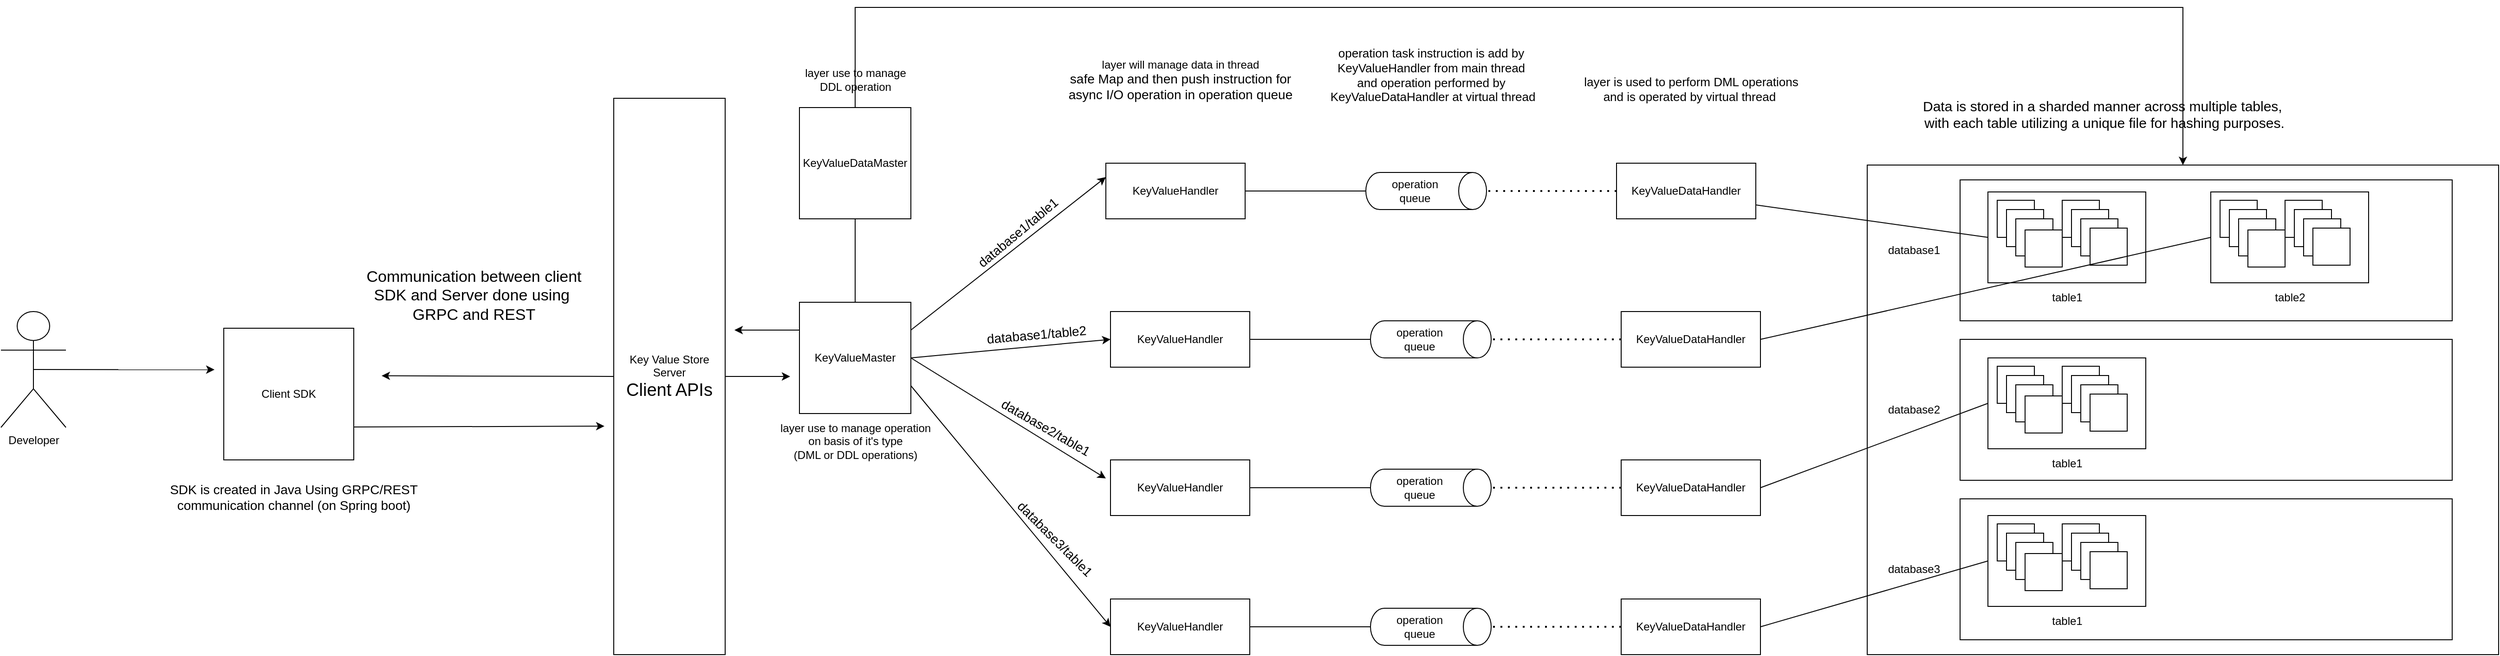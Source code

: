 <mxfile version="24.0.7" type="github">
  <diagram name="Page-1" id="otC6UkrBuinHcEKVRlpe">
    <mxGraphModel dx="2726" dy="1417" grid="1" gridSize="10" guides="1" tooltips="1" connect="1" arrows="0" fold="1" page="1" pageScale="1" pageWidth="1100" pageHeight="850" math="0" shadow="0">
      <root>
        <mxCell id="0" />
        <mxCell id="1" parent="0" />
        <mxCell id="kfZi4z5E8rtIzfBgZ30n-23" style="edgeStyle=none;rounded=0;orthogonalLoop=1;jettySize=auto;html=1;exitX=0.5;exitY=0;exitDx=0;exitDy=0;" parent="1" source="kfZi4z5E8rtIzfBgZ30n-21" edge="1">
          <mxGeometry relative="1" as="geometry">
            <mxPoint x="890" y="458" as="targetPoint" />
          </mxGeometry>
        </mxCell>
        <mxCell id="I3hXLlyxJEl5_7HpE7tm-29" style="edgeStyle=none;rounded=0;orthogonalLoop=1;jettySize=auto;html=1;exitX=0.5;exitY=1;exitDx=0;exitDy=0;" edge="1" parent="1" source="kfZi4z5E8rtIzfBgZ30n-21">
          <mxGeometry relative="1" as="geometry">
            <mxPoint x="450" y="457.286" as="targetPoint" />
          </mxGeometry>
        </mxCell>
        <mxCell id="kfZi4z5E8rtIzfBgZ30n-21" value="Key Value Store Server&lt;div style=&quot;font-size: 19px;&quot;&gt;Client APIs&lt;/div&gt;" style="rounded=0;whiteSpace=wrap;html=1;direction=south;" parent="1" vertex="1">
          <mxGeometry x="700" y="158" width="120" height="600" as="geometry" />
        </mxCell>
        <mxCell id="kfZi4z5E8rtIzfBgZ30n-24" style="edgeStyle=none;rounded=0;orthogonalLoop=1;jettySize=auto;html=1;exitX=0;exitY=0.25;exitDx=0;exitDy=0;" parent="1" source="kfZi4z5E8rtIzfBgZ30n-22" edge="1">
          <mxGeometry relative="1" as="geometry">
            <mxPoint x="830" y="408" as="targetPoint" />
          </mxGeometry>
        </mxCell>
        <mxCell id="I3hXLlyxJEl5_7HpE7tm-16" style="edgeStyle=none;rounded=0;orthogonalLoop=1;jettySize=auto;html=1;exitX=1;exitY=0.25;exitDx=0;exitDy=0;entryX=0;entryY=0.25;entryDx=0;entryDy=0;" edge="1" parent="1" source="kfZi4z5E8rtIzfBgZ30n-22" target="kfZi4z5E8rtIzfBgZ30n-33">
          <mxGeometry relative="1" as="geometry">
            <mxPoint x="1230" y="258" as="targetPoint" />
          </mxGeometry>
        </mxCell>
        <mxCell id="I3hXLlyxJEl5_7HpE7tm-17" style="edgeStyle=none;rounded=0;orthogonalLoop=1;jettySize=auto;html=1;exitX=1;exitY=0.5;exitDx=0;exitDy=0;entryX=0;entryY=0.5;entryDx=0;entryDy=0;" edge="1" parent="1" source="kfZi4z5E8rtIzfBgZ30n-22" target="I3hXLlyxJEl5_7HpE7tm-11">
          <mxGeometry relative="1" as="geometry" />
        </mxCell>
        <mxCell id="I3hXLlyxJEl5_7HpE7tm-19" style="edgeStyle=none;rounded=0;orthogonalLoop=1;jettySize=auto;html=1;exitX=1;exitY=0.75;exitDx=0;exitDy=0;entryX=0;entryY=0.5;entryDx=0;entryDy=0;" edge="1" parent="1" source="kfZi4z5E8rtIzfBgZ30n-22" target="I3hXLlyxJEl5_7HpE7tm-1">
          <mxGeometry relative="1" as="geometry" />
        </mxCell>
        <mxCell id="kfZi4z5E8rtIzfBgZ30n-22" value="KeyValueMaster" style="whiteSpace=wrap;html=1;aspect=fixed;" parent="1" vertex="1">
          <mxGeometry x="900" y="378" width="120" height="120" as="geometry" />
        </mxCell>
        <mxCell id="kfZi4z5E8rtIzfBgZ30n-25" value="layer use to manage operation&lt;div&gt;on basis of it&#39;s type&lt;/div&gt;&lt;div&gt;(DML or DDL operations)&lt;/div&gt;" style="text;html=1;align=center;verticalAlign=middle;resizable=0;points=[];autosize=1;strokeColor=none;fillColor=none;" parent="1" vertex="1">
          <mxGeometry x="865" y="498" width="190" height="60" as="geometry" />
        </mxCell>
        <mxCell id="I3hXLlyxJEl5_7HpE7tm-107" style="edgeStyle=orthogonalEdgeStyle;rounded=0;orthogonalLoop=1;jettySize=auto;html=1;exitX=0.5;exitY=0;exitDx=0;exitDy=0;entryX=0.5;entryY=0;entryDx=0;entryDy=0;elbow=vertical;" edge="1" parent="1" source="kfZi4z5E8rtIzfBgZ30n-26" target="I3hXLlyxJEl5_7HpE7tm-39">
          <mxGeometry relative="1" as="geometry">
            <Array as="points">
              <mxPoint x="960" y="60" />
              <mxPoint x="2390" y="60" />
            </Array>
          </mxGeometry>
        </mxCell>
        <mxCell id="kfZi4z5E8rtIzfBgZ30n-26" value="KeyValueDataMaster" style="whiteSpace=wrap;html=1;aspect=fixed;" parent="1" vertex="1">
          <mxGeometry x="900" y="168" width="120" height="120" as="geometry" />
        </mxCell>
        <mxCell id="kfZi4z5E8rtIzfBgZ30n-31" value="" style="endArrow=none;html=1;rounded=0;exitX=0.5;exitY=0;exitDx=0;exitDy=0;entryX=0.5;entryY=1;entryDx=0;entryDy=0;" parent="1" source="kfZi4z5E8rtIzfBgZ30n-22" target="kfZi4z5E8rtIzfBgZ30n-26" edge="1">
          <mxGeometry width="50" height="50" relative="1" as="geometry">
            <mxPoint x="1020" y="438" as="sourcePoint" />
            <mxPoint x="1070" y="388" as="targetPoint" />
          </mxGeometry>
        </mxCell>
        <mxCell id="kfZi4z5E8rtIzfBgZ30n-32" value="layer use to manage&lt;div&gt;DDL operation&lt;/div&gt;" style="text;html=1;align=center;verticalAlign=middle;resizable=0;points=[];autosize=1;strokeColor=none;fillColor=none;" parent="1" vertex="1">
          <mxGeometry x="895" y="118" width="130" height="40" as="geometry" />
        </mxCell>
        <mxCell id="kfZi4z5E8rtIzfBgZ30n-33" value="KeyValueHandler" style="rounded=0;whiteSpace=wrap;html=1;" parent="1" vertex="1">
          <mxGeometry x="1230" y="228" width="150" height="60" as="geometry" />
        </mxCell>
        <mxCell id="kfZi4z5E8rtIzfBgZ30n-34" value="KeyValueDataHandler" style="rounded=0;whiteSpace=wrap;html=1;" parent="1" vertex="1">
          <mxGeometry x="1780" y="228" width="150" height="60" as="geometry" />
        </mxCell>
        <mxCell id="kfZi4z5E8rtIzfBgZ30n-36" value="operation&lt;div&gt;queue&lt;/div&gt;" style="shape=cylinder3;whiteSpace=wrap;html=1;boundedLbl=1;backgroundOutline=1;size=15;direction=south;" parent="1" vertex="1">
          <mxGeometry x="1510" y="238" width="130" height="40" as="geometry" />
        </mxCell>
        <mxCell id="kfZi4z5E8rtIzfBgZ30n-39" value="" style="endArrow=none;dashed=1;html=1;dashPattern=1 3;strokeWidth=2;rounded=0;entryX=0.5;entryY=0;entryDx=0;entryDy=0;entryPerimeter=0;exitX=0;exitY=0.5;exitDx=0;exitDy=0;" parent="1" source="kfZi4z5E8rtIzfBgZ30n-34" target="kfZi4z5E8rtIzfBgZ30n-36" edge="1">
          <mxGeometry width="50" height="50" relative="1" as="geometry">
            <mxPoint x="1290" y="488" as="sourcePoint" />
            <mxPoint x="1340" y="438" as="targetPoint" />
          </mxGeometry>
        </mxCell>
        <mxCell id="kfZi4z5E8rtIzfBgZ30n-40" value="layer will manage data in thread&lt;div style=&quot;font-size: 14px;&quot;&gt;&lt;font style=&quot;font-size: 14px;&quot;&gt;safe Map and then push instruction for&lt;/font&gt;&lt;/div&gt;&lt;div style=&quot;font-size: 14px;&quot;&gt;async I/O operation in operation queue&lt;/div&gt;" style="text;html=1;align=center;verticalAlign=middle;resizable=0;points=[];autosize=1;strokeColor=none;fillColor=none;" parent="1" vertex="1">
          <mxGeometry x="1180" y="108" width="260" height="60" as="geometry" />
        </mxCell>
        <mxCell id="kfZi4z5E8rtIzfBgZ30n-41" value="&lt;font style=&quot;font-size: 13px;&quot;&gt;operation task instruction is add by&lt;/font&gt;&lt;div style=&quot;font-size: 13px;&quot;&gt;&lt;font style=&quot;font-size: 13px;&quot;&gt;KeyValueHandler from main thread&lt;/font&gt;&lt;/div&gt;&lt;div style=&quot;font-size: 13px;&quot;&gt;&lt;font style=&quot;font-size: 13px;&quot;&gt;and operation performed by&lt;/font&gt;&lt;/div&gt;&lt;div style=&quot;font-size: 13px;&quot;&gt;&lt;font style=&quot;font-size: 13px;&quot;&gt;&amp;nbsp;KeyValueDataHandler at virtual thread&lt;/font&gt;&lt;/div&gt;" style="text;html=1;align=center;verticalAlign=middle;resizable=0;points=[];autosize=1;strokeColor=none;fillColor=none;" parent="1" vertex="1">
          <mxGeometry x="1455" y="93" width="250" height="80" as="geometry" />
        </mxCell>
        <mxCell id="I3hXLlyxJEl5_7HpE7tm-1" value="KeyValueHandler" style="rounded=0;whiteSpace=wrap;html=1;" vertex="1" parent="1">
          <mxGeometry x="1235" y="698" width="150" height="60" as="geometry" />
        </mxCell>
        <mxCell id="I3hXLlyxJEl5_7HpE7tm-2" value="KeyValueDataHandler" style="rounded=0;whiteSpace=wrap;html=1;" vertex="1" parent="1">
          <mxGeometry x="1785" y="698" width="150" height="60" as="geometry" />
        </mxCell>
        <mxCell id="I3hXLlyxJEl5_7HpE7tm-3" value="operation&lt;div&gt;queue&lt;/div&gt;" style="shape=cylinder3;whiteSpace=wrap;html=1;boundedLbl=1;backgroundOutline=1;size=15;direction=south;" vertex="1" parent="1">
          <mxGeometry x="1515" y="708" width="130" height="40" as="geometry" />
        </mxCell>
        <mxCell id="I3hXLlyxJEl5_7HpE7tm-5" value="" style="endArrow=none;dashed=1;html=1;dashPattern=1 3;strokeWidth=2;rounded=0;entryX=0.5;entryY=0;entryDx=0;entryDy=0;entryPerimeter=0;exitX=0;exitY=0.5;exitDx=0;exitDy=0;" edge="1" parent="1" source="I3hXLlyxJEl5_7HpE7tm-2" target="I3hXLlyxJEl5_7HpE7tm-3">
          <mxGeometry width="50" height="50" relative="1" as="geometry">
            <mxPoint x="1295" y="958" as="sourcePoint" />
            <mxPoint x="1345" y="908" as="targetPoint" />
          </mxGeometry>
        </mxCell>
        <mxCell id="I3hXLlyxJEl5_7HpE7tm-6" value="KeyValueHandler" style="rounded=0;whiteSpace=wrap;html=1;" vertex="1" parent="1">
          <mxGeometry x="1235" y="548" width="150" height="60" as="geometry" />
        </mxCell>
        <mxCell id="I3hXLlyxJEl5_7HpE7tm-7" value="KeyValueDataHandler" style="rounded=0;whiteSpace=wrap;html=1;" vertex="1" parent="1">
          <mxGeometry x="1785" y="548" width="150" height="60" as="geometry" />
        </mxCell>
        <mxCell id="I3hXLlyxJEl5_7HpE7tm-8" value="operation&lt;div&gt;queue&lt;/div&gt;" style="shape=cylinder3;whiteSpace=wrap;html=1;boundedLbl=1;backgroundOutline=1;size=15;direction=south;" vertex="1" parent="1">
          <mxGeometry x="1515" y="558" width="130" height="40" as="geometry" />
        </mxCell>
        <mxCell id="I3hXLlyxJEl5_7HpE7tm-10" value="" style="endArrow=none;dashed=1;html=1;dashPattern=1 3;strokeWidth=2;rounded=0;entryX=0.5;entryY=0;entryDx=0;entryDy=0;entryPerimeter=0;exitX=0;exitY=0.5;exitDx=0;exitDy=0;" edge="1" parent="1" source="I3hXLlyxJEl5_7HpE7tm-7" target="I3hXLlyxJEl5_7HpE7tm-8">
          <mxGeometry width="50" height="50" relative="1" as="geometry">
            <mxPoint x="1295" y="808" as="sourcePoint" />
            <mxPoint x="1345" y="758" as="targetPoint" />
          </mxGeometry>
        </mxCell>
        <mxCell id="I3hXLlyxJEl5_7HpE7tm-11" value="KeyValueHandler" style="rounded=0;whiteSpace=wrap;html=1;" vertex="1" parent="1">
          <mxGeometry x="1235" y="388" width="150" height="60" as="geometry" />
        </mxCell>
        <mxCell id="I3hXLlyxJEl5_7HpE7tm-12" value="KeyValueDataHandler" style="rounded=0;whiteSpace=wrap;html=1;" vertex="1" parent="1">
          <mxGeometry x="1785" y="388" width="150" height="60" as="geometry" />
        </mxCell>
        <mxCell id="I3hXLlyxJEl5_7HpE7tm-13" value="operation&lt;div&gt;queue&lt;/div&gt;" style="shape=cylinder3;whiteSpace=wrap;html=1;boundedLbl=1;backgroundOutline=1;size=15;direction=south;" vertex="1" parent="1">
          <mxGeometry x="1515" y="398" width="130" height="40" as="geometry" />
        </mxCell>
        <mxCell id="I3hXLlyxJEl5_7HpE7tm-15" value="" style="endArrow=none;dashed=1;html=1;dashPattern=1 3;strokeWidth=2;rounded=0;entryX=0.5;entryY=0;entryDx=0;entryDy=0;entryPerimeter=0;exitX=0;exitY=0.5;exitDx=0;exitDy=0;" edge="1" parent="1" source="I3hXLlyxJEl5_7HpE7tm-12" target="I3hXLlyxJEl5_7HpE7tm-13">
          <mxGeometry width="50" height="50" relative="1" as="geometry">
            <mxPoint x="1295" y="648" as="sourcePoint" />
            <mxPoint x="1345" y="598" as="targetPoint" />
          </mxGeometry>
        </mxCell>
        <mxCell id="I3hXLlyxJEl5_7HpE7tm-20" value="database1/table1" style="text;html=1;align=center;verticalAlign=middle;resizable=0;points=[];autosize=1;strokeColor=none;fillColor=none;spacing=3;fontSize=14;rotation=-40;" vertex="1" parent="1">
          <mxGeometry x="1070" y="288" width="130" height="30" as="geometry" />
        </mxCell>
        <mxCell id="I3hXLlyxJEl5_7HpE7tm-21" value="&lt;font style=&quot;font-size: 14px;&quot;&gt;database1/table2&lt;/font&gt;" style="text;html=1;align=center;verticalAlign=middle;resizable=0;points=[];autosize=1;strokeColor=none;fillColor=none;rotation=-5;" vertex="1" parent="1">
          <mxGeometry x="1090" y="398" width="130" height="30" as="geometry" />
        </mxCell>
        <mxCell id="I3hXLlyxJEl5_7HpE7tm-23" value="" style="edgeStyle=none;rounded=0;orthogonalLoop=1;jettySize=auto;html=1;exitX=1;exitY=0.5;exitDx=0;exitDy=0;" edge="1" parent="1" source="kfZi4z5E8rtIzfBgZ30n-22">
          <mxGeometry relative="1" as="geometry">
            <mxPoint x="1020" y="438" as="sourcePoint" />
            <mxPoint x="1230" y="568" as="targetPoint" />
          </mxGeometry>
        </mxCell>
        <mxCell id="I3hXLlyxJEl5_7HpE7tm-22" value="&lt;font style=&quot;font-size: 14px;&quot;&gt;database2/table1&lt;/font&gt;" style="text;html=1;align=center;verticalAlign=middle;resizable=0;points=[];autosize=1;strokeColor=none;fillColor=none;rotation=30;" vertex="1" parent="1">
          <mxGeometry x="1100" y="498" width="130" height="30" as="geometry" />
        </mxCell>
        <mxCell id="I3hXLlyxJEl5_7HpE7tm-24" value="&lt;font style=&quot;font-size: 14px;&quot;&gt;database3/table1&lt;/font&gt;" style="text;html=1;align=center;verticalAlign=middle;resizable=0;points=[];autosize=1;strokeColor=none;fillColor=none;rotation=45;" vertex="1" parent="1">
          <mxGeometry x="1110" y="618" width="130" height="30" as="geometry" />
        </mxCell>
        <mxCell id="I3hXLlyxJEl5_7HpE7tm-31" style="edgeStyle=none;rounded=0;orthogonalLoop=1;jettySize=auto;html=1;exitX=1;exitY=0.75;exitDx=0;exitDy=0;" edge="1" parent="1" source="I3hXLlyxJEl5_7HpE7tm-26">
          <mxGeometry relative="1" as="geometry">
            <mxPoint x="690" y="511.571" as="targetPoint" />
          </mxGeometry>
        </mxCell>
        <mxCell id="I3hXLlyxJEl5_7HpE7tm-26" value="Client SDK" style="rounded=0;whiteSpace=wrap;html=1;" vertex="1" parent="1">
          <mxGeometry x="280" y="406" width="140" height="142" as="geometry" />
        </mxCell>
        <mxCell id="I3hXLlyxJEl5_7HpE7tm-36" style="edgeStyle=none;rounded=0;orthogonalLoop=1;jettySize=auto;html=1;exitX=0.5;exitY=0.5;exitDx=0;exitDy=0;exitPerimeter=0;" edge="1" parent="1" source="I3hXLlyxJEl5_7HpE7tm-27">
          <mxGeometry relative="1" as="geometry">
            <mxPoint x="270" y="450.632" as="targetPoint" />
          </mxGeometry>
        </mxCell>
        <mxCell id="I3hXLlyxJEl5_7HpE7tm-27" value="Developer" style="shape=umlActor;verticalLabelPosition=bottom;verticalAlign=top;html=1;outlineConnect=0;" vertex="1" parent="1">
          <mxGeometry x="40" y="388" width="70" height="125" as="geometry" />
        </mxCell>
        <mxCell id="I3hXLlyxJEl5_7HpE7tm-35" value="&lt;font style=&quot;font-size: 17px;&quot;&gt;Communication between client&lt;br&gt;SDK and Server done using&amp;nbsp;&lt;/font&gt;&lt;div style=&quot;font-size: 17px;&quot;&gt;&lt;font style=&quot;font-size: 17px;&quot;&gt;GRPC and REST&lt;/font&gt;&lt;/div&gt;" style="text;html=1;align=center;verticalAlign=middle;resizable=0;points=[];autosize=1;strokeColor=none;fillColor=none;" vertex="1" parent="1">
          <mxGeometry x="419" y="336" width="260" height="70" as="geometry" />
        </mxCell>
        <mxCell id="I3hXLlyxJEl5_7HpE7tm-37" value="SDK is created in Java Using GRPC/REST&lt;div style=&quot;font-size: 14px;&quot;&gt;communication channel (on Spring boot)&lt;/div&gt;" style="text;html=1;align=center;verticalAlign=middle;resizable=0;points=[];autosize=1;strokeColor=none;fillColor=none;fontSize=14;" vertex="1" parent="1">
          <mxGeometry x="210" y="563" width="290" height="50" as="geometry" />
        </mxCell>
        <mxCell id="I3hXLlyxJEl5_7HpE7tm-38" value="layer is used to perform DML operations&lt;div style=&quot;font-size: 13px;&quot;&gt;and is operated by virtual thread&amp;nbsp;&lt;/div&gt;" style="text;html=1;align=center;verticalAlign=middle;resizable=0;points=[];autosize=1;strokeColor=none;fillColor=none;fontSize=13;" vertex="1" parent="1">
          <mxGeometry x="1735" y="128" width="250" height="40" as="geometry" />
        </mxCell>
        <mxCell id="I3hXLlyxJEl5_7HpE7tm-39" value="" style="rounded=0;whiteSpace=wrap;html=1;" vertex="1" parent="1">
          <mxGeometry x="2050" y="230" width="680" height="528" as="geometry" />
        </mxCell>
        <mxCell id="I3hXLlyxJEl5_7HpE7tm-43" value="" style="rounded=0;whiteSpace=wrap;html=1;" vertex="1" parent="1">
          <mxGeometry x="2150" y="246" width="530" height="152" as="geometry" />
        </mxCell>
        <mxCell id="I3hXLlyxJEl5_7HpE7tm-44" value="" style="rounded=0;whiteSpace=wrap;html=1;" vertex="1" parent="1">
          <mxGeometry x="2150" y="590" width="530" height="152" as="geometry" />
        </mxCell>
        <mxCell id="I3hXLlyxJEl5_7HpE7tm-45" value="" style="rounded=0;whiteSpace=wrap;html=1;" vertex="1" parent="1">
          <mxGeometry x="2150" y="418" width="530" height="152" as="geometry" />
        </mxCell>
        <mxCell id="I3hXLlyxJEl5_7HpE7tm-47" value="" style="rounded=0;whiteSpace=wrap;html=1;" vertex="1" parent="1">
          <mxGeometry x="2180" y="259" width="170" height="98" as="geometry" />
        </mxCell>
        <mxCell id="I3hXLlyxJEl5_7HpE7tm-49" value="" style="whiteSpace=wrap;html=1;aspect=fixed;" vertex="1" parent="1">
          <mxGeometry x="2190" y="268" width="40" height="40" as="geometry" />
        </mxCell>
        <mxCell id="I3hXLlyxJEl5_7HpE7tm-50" value="" style="whiteSpace=wrap;html=1;aspect=fixed;" vertex="1" parent="1">
          <mxGeometry x="2200" y="278" width="40" height="40" as="geometry" />
        </mxCell>
        <mxCell id="I3hXLlyxJEl5_7HpE7tm-51" value="" style="whiteSpace=wrap;html=1;aspect=fixed;" vertex="1" parent="1">
          <mxGeometry x="2210" y="288" width="40" height="40" as="geometry" />
        </mxCell>
        <mxCell id="I3hXLlyxJEl5_7HpE7tm-52" value="" style="whiteSpace=wrap;html=1;aspect=fixed;" vertex="1" parent="1">
          <mxGeometry x="2260" y="268" width="40" height="40" as="geometry" />
        </mxCell>
        <mxCell id="I3hXLlyxJEl5_7HpE7tm-53" value="" style="whiteSpace=wrap;html=1;aspect=fixed;" vertex="1" parent="1">
          <mxGeometry x="2220" y="300" width="40" height="40" as="geometry" />
        </mxCell>
        <mxCell id="I3hXLlyxJEl5_7HpE7tm-54" value="" style="whiteSpace=wrap;html=1;aspect=fixed;" vertex="1" parent="1">
          <mxGeometry x="2270" y="278" width="40" height="40" as="geometry" />
        </mxCell>
        <mxCell id="I3hXLlyxJEl5_7HpE7tm-55" value="" style="whiteSpace=wrap;html=1;aspect=fixed;" vertex="1" parent="1">
          <mxGeometry x="2280" y="288" width="40" height="40" as="geometry" />
        </mxCell>
        <mxCell id="I3hXLlyxJEl5_7HpE7tm-56" value="" style="whiteSpace=wrap;html=1;aspect=fixed;" vertex="1" parent="1">
          <mxGeometry x="2290" y="298" width="40" height="40" as="geometry" />
        </mxCell>
        <mxCell id="I3hXLlyxJEl5_7HpE7tm-57" value="database1" style="text;html=1;align=center;verticalAlign=middle;resizable=0;points=[];autosize=1;strokeColor=none;fillColor=none;" vertex="1" parent="1">
          <mxGeometry x="2060" y="307" width="80" height="30" as="geometry" />
        </mxCell>
        <mxCell id="I3hXLlyxJEl5_7HpE7tm-58" value="database2" style="text;html=1;align=center;verticalAlign=middle;resizable=0;points=[];autosize=1;strokeColor=none;fillColor=none;" vertex="1" parent="1">
          <mxGeometry x="2060" y="479" width="80" height="30" as="geometry" />
        </mxCell>
        <mxCell id="I3hXLlyxJEl5_7HpE7tm-59" value="database3" style="text;html=1;align=center;verticalAlign=middle;resizable=0;points=[];autosize=1;strokeColor=none;fillColor=none;" vertex="1" parent="1">
          <mxGeometry x="2060" y="651" width="80" height="30" as="geometry" />
        </mxCell>
        <mxCell id="I3hXLlyxJEl5_7HpE7tm-60" value="table1" style="text;html=1;align=center;verticalAlign=middle;resizable=0;points=[];autosize=1;strokeColor=none;fillColor=none;" vertex="1" parent="1">
          <mxGeometry x="2235" y="358" width="60" height="30" as="geometry" />
        </mxCell>
        <mxCell id="I3hXLlyxJEl5_7HpE7tm-62" value="" style="rounded=0;whiteSpace=wrap;html=1;" vertex="1" parent="1">
          <mxGeometry x="2420" y="259" width="170" height="98" as="geometry" />
        </mxCell>
        <mxCell id="I3hXLlyxJEl5_7HpE7tm-63" value="" style="whiteSpace=wrap;html=1;aspect=fixed;" vertex="1" parent="1">
          <mxGeometry x="2430" y="268" width="40" height="40" as="geometry" />
        </mxCell>
        <mxCell id="I3hXLlyxJEl5_7HpE7tm-64" value="" style="whiteSpace=wrap;html=1;aspect=fixed;" vertex="1" parent="1">
          <mxGeometry x="2440" y="278" width="40" height="40" as="geometry" />
        </mxCell>
        <mxCell id="I3hXLlyxJEl5_7HpE7tm-65" value="" style="whiteSpace=wrap;html=1;aspect=fixed;" vertex="1" parent="1">
          <mxGeometry x="2450" y="288" width="40" height="40" as="geometry" />
        </mxCell>
        <mxCell id="I3hXLlyxJEl5_7HpE7tm-66" value="" style="whiteSpace=wrap;html=1;aspect=fixed;" vertex="1" parent="1">
          <mxGeometry x="2500" y="268" width="40" height="40" as="geometry" />
        </mxCell>
        <mxCell id="I3hXLlyxJEl5_7HpE7tm-67" value="" style="whiteSpace=wrap;html=1;aspect=fixed;" vertex="1" parent="1">
          <mxGeometry x="2460" y="300" width="40" height="40" as="geometry" />
        </mxCell>
        <mxCell id="I3hXLlyxJEl5_7HpE7tm-68" value="" style="whiteSpace=wrap;html=1;aspect=fixed;" vertex="1" parent="1">
          <mxGeometry x="2510" y="278" width="40" height="40" as="geometry" />
        </mxCell>
        <mxCell id="I3hXLlyxJEl5_7HpE7tm-69" value="" style="whiteSpace=wrap;html=1;aspect=fixed;" vertex="1" parent="1">
          <mxGeometry x="2520" y="288" width="40" height="40" as="geometry" />
        </mxCell>
        <mxCell id="I3hXLlyxJEl5_7HpE7tm-70" value="" style="whiteSpace=wrap;html=1;aspect=fixed;" vertex="1" parent="1">
          <mxGeometry x="2530" y="298" width="40" height="40" as="geometry" />
        </mxCell>
        <mxCell id="I3hXLlyxJEl5_7HpE7tm-71" value="table2" style="text;html=1;align=center;verticalAlign=middle;resizable=0;points=[];autosize=1;strokeColor=none;fillColor=none;" vertex="1" parent="1">
          <mxGeometry x="2475" y="358" width="60" height="30" as="geometry" />
        </mxCell>
        <mxCell id="I3hXLlyxJEl5_7HpE7tm-72" value="" style="rounded=0;whiteSpace=wrap;html=1;" vertex="1" parent="1">
          <mxGeometry x="2180" y="438" width="170" height="98" as="geometry" />
        </mxCell>
        <mxCell id="I3hXLlyxJEl5_7HpE7tm-73" value="" style="whiteSpace=wrap;html=1;aspect=fixed;" vertex="1" parent="1">
          <mxGeometry x="2190" y="447" width="40" height="40" as="geometry" />
        </mxCell>
        <mxCell id="I3hXLlyxJEl5_7HpE7tm-74" value="" style="whiteSpace=wrap;html=1;aspect=fixed;" vertex="1" parent="1">
          <mxGeometry x="2200" y="457" width="40" height="40" as="geometry" />
        </mxCell>
        <mxCell id="I3hXLlyxJEl5_7HpE7tm-75" value="" style="whiteSpace=wrap;html=1;aspect=fixed;" vertex="1" parent="1">
          <mxGeometry x="2210" y="467" width="40" height="40" as="geometry" />
        </mxCell>
        <mxCell id="I3hXLlyxJEl5_7HpE7tm-76" value="" style="whiteSpace=wrap;html=1;aspect=fixed;" vertex="1" parent="1">
          <mxGeometry x="2260" y="447" width="40" height="40" as="geometry" />
        </mxCell>
        <mxCell id="I3hXLlyxJEl5_7HpE7tm-77" value="" style="whiteSpace=wrap;html=1;aspect=fixed;" vertex="1" parent="1">
          <mxGeometry x="2220" y="479" width="40" height="40" as="geometry" />
        </mxCell>
        <mxCell id="I3hXLlyxJEl5_7HpE7tm-78" value="" style="whiteSpace=wrap;html=1;aspect=fixed;" vertex="1" parent="1">
          <mxGeometry x="2270" y="457" width="40" height="40" as="geometry" />
        </mxCell>
        <mxCell id="I3hXLlyxJEl5_7HpE7tm-79" value="" style="whiteSpace=wrap;html=1;aspect=fixed;" vertex="1" parent="1">
          <mxGeometry x="2280" y="467" width="40" height="40" as="geometry" />
        </mxCell>
        <mxCell id="I3hXLlyxJEl5_7HpE7tm-80" value="" style="whiteSpace=wrap;html=1;aspect=fixed;" vertex="1" parent="1">
          <mxGeometry x="2290" y="477" width="40" height="40" as="geometry" />
        </mxCell>
        <mxCell id="I3hXLlyxJEl5_7HpE7tm-81" value="table1" style="text;html=1;align=center;verticalAlign=middle;resizable=0;points=[];autosize=1;strokeColor=none;fillColor=none;" vertex="1" parent="1">
          <mxGeometry x="2235" y="537" width="60" height="30" as="geometry" />
        </mxCell>
        <mxCell id="I3hXLlyxJEl5_7HpE7tm-82" value="" style="rounded=0;whiteSpace=wrap;html=1;" vertex="1" parent="1">
          <mxGeometry x="2180" y="608" width="170" height="98" as="geometry" />
        </mxCell>
        <mxCell id="I3hXLlyxJEl5_7HpE7tm-83" value="" style="whiteSpace=wrap;html=1;aspect=fixed;" vertex="1" parent="1">
          <mxGeometry x="2190" y="617" width="40" height="40" as="geometry" />
        </mxCell>
        <mxCell id="I3hXLlyxJEl5_7HpE7tm-84" value="" style="whiteSpace=wrap;html=1;aspect=fixed;" vertex="1" parent="1">
          <mxGeometry x="2200" y="627" width="40" height="40" as="geometry" />
        </mxCell>
        <mxCell id="I3hXLlyxJEl5_7HpE7tm-85" value="" style="whiteSpace=wrap;html=1;aspect=fixed;" vertex="1" parent="1">
          <mxGeometry x="2210" y="637" width="40" height="40" as="geometry" />
        </mxCell>
        <mxCell id="I3hXLlyxJEl5_7HpE7tm-86" value="" style="whiteSpace=wrap;html=1;aspect=fixed;" vertex="1" parent="1">
          <mxGeometry x="2260" y="617" width="40" height="40" as="geometry" />
        </mxCell>
        <mxCell id="I3hXLlyxJEl5_7HpE7tm-87" value="" style="whiteSpace=wrap;html=1;aspect=fixed;" vertex="1" parent="1">
          <mxGeometry x="2220" y="649" width="40" height="40" as="geometry" />
        </mxCell>
        <mxCell id="I3hXLlyxJEl5_7HpE7tm-88" value="" style="whiteSpace=wrap;html=1;aspect=fixed;" vertex="1" parent="1">
          <mxGeometry x="2270" y="627" width="40" height="40" as="geometry" />
        </mxCell>
        <mxCell id="I3hXLlyxJEl5_7HpE7tm-89" value="" style="whiteSpace=wrap;html=1;aspect=fixed;" vertex="1" parent="1">
          <mxGeometry x="2280" y="637" width="40" height="40" as="geometry" />
        </mxCell>
        <mxCell id="I3hXLlyxJEl5_7HpE7tm-90" value="" style="whiteSpace=wrap;html=1;aspect=fixed;" vertex="1" parent="1">
          <mxGeometry x="2290" y="647" width="40" height="40" as="geometry" />
        </mxCell>
        <mxCell id="I3hXLlyxJEl5_7HpE7tm-91" value="table1" style="text;html=1;align=center;verticalAlign=middle;resizable=0;points=[];autosize=1;strokeColor=none;fillColor=none;" vertex="1" parent="1">
          <mxGeometry x="2235" y="707" width="60" height="30" as="geometry" />
        </mxCell>
        <mxCell id="I3hXLlyxJEl5_7HpE7tm-98" value="" style="endArrow=none;html=1;rounded=0;curved=1;entryX=1;entryY=0.75;entryDx=0;entryDy=0;exitX=0;exitY=0.5;exitDx=0;exitDy=0;" edge="1" parent="1" source="I3hXLlyxJEl5_7HpE7tm-47" target="kfZi4z5E8rtIzfBgZ30n-34">
          <mxGeometry width="50" height="50" relative="1" as="geometry">
            <mxPoint x="1780" y="380" as="sourcePoint" />
            <mxPoint x="1830" y="330" as="targetPoint" />
          </mxGeometry>
        </mxCell>
        <mxCell id="I3hXLlyxJEl5_7HpE7tm-99" value="" style="endArrow=none;html=1;rounded=0;curved=1;entryX=1;entryY=0.5;entryDx=0;entryDy=0;exitX=0;exitY=0.5;exitDx=0;exitDy=0;" edge="1" parent="1" source="I3hXLlyxJEl5_7HpE7tm-62" target="I3hXLlyxJEl5_7HpE7tm-12">
          <mxGeometry width="50" height="50" relative="1" as="geometry">
            <mxPoint x="1780" y="380" as="sourcePoint" />
            <mxPoint x="1830" y="330" as="targetPoint" />
          </mxGeometry>
        </mxCell>
        <mxCell id="I3hXLlyxJEl5_7HpE7tm-101" value="" style="endArrow=none;html=1;rounded=0;curved=1;entryX=1;entryY=0.5;entryDx=0;entryDy=0;exitX=0;exitY=0.5;exitDx=0;exitDy=0;" edge="1" parent="1" source="I3hXLlyxJEl5_7HpE7tm-72" target="I3hXLlyxJEl5_7HpE7tm-7">
          <mxGeometry width="50" height="50" relative="1" as="geometry">
            <mxPoint x="1780" y="380" as="sourcePoint" />
            <mxPoint x="1830" y="330" as="targetPoint" />
          </mxGeometry>
        </mxCell>
        <mxCell id="I3hXLlyxJEl5_7HpE7tm-103" value="" style="endArrow=none;html=1;rounded=0;curved=1;exitX=1;exitY=0.5;exitDx=0;exitDy=0;entryX=0;entryY=0.5;entryDx=0;entryDy=0;" edge="1" parent="1" source="I3hXLlyxJEl5_7HpE7tm-2" target="I3hXLlyxJEl5_7HpE7tm-82">
          <mxGeometry width="50" height="50" relative="1" as="geometry">
            <mxPoint x="1780" y="510" as="sourcePoint" />
            <mxPoint x="1830" y="460" as="targetPoint" />
          </mxGeometry>
        </mxCell>
        <mxCell id="I3hXLlyxJEl5_7HpE7tm-108" value="&lt;span style=&quot;font-size: 15px;&quot;&gt;Data is stored in a sharded manner across multiple tables,&amp;nbsp;&lt;/span&gt;&lt;div&gt;&lt;span style=&quot;font-size: 15px;&quot;&gt;with each table utilizing a unique file for hashing purposes.&lt;/span&gt;&lt;br&gt;&lt;/div&gt;" style="text;html=1;align=center;verticalAlign=middle;resizable=0;points=[];autosize=1;strokeColor=none;fillColor=none;" vertex="1" parent="1">
          <mxGeometry x="2100" y="150" width="410" height="50" as="geometry" />
        </mxCell>
        <mxCell id="I3hXLlyxJEl5_7HpE7tm-109" value="" style="endArrow=none;html=1;rounded=0;elbow=vertical;exitX=1;exitY=0.5;exitDx=0;exitDy=0;entryX=0.5;entryY=1;entryDx=0;entryDy=0;entryPerimeter=0;" edge="1" parent="1" source="kfZi4z5E8rtIzfBgZ30n-33" target="kfZi4z5E8rtIzfBgZ30n-36">
          <mxGeometry width="50" height="50" relative="1" as="geometry">
            <mxPoint x="1610" y="610" as="sourcePoint" />
            <mxPoint x="1660" y="560" as="targetPoint" />
          </mxGeometry>
        </mxCell>
        <mxCell id="I3hXLlyxJEl5_7HpE7tm-110" value="" style="endArrow=none;html=1;rounded=0;elbow=vertical;exitX=1;exitY=0.5;exitDx=0;exitDy=0;entryX=0.5;entryY=1;entryDx=0;entryDy=0;entryPerimeter=0;" edge="1" parent="1" source="I3hXLlyxJEl5_7HpE7tm-11" target="I3hXLlyxJEl5_7HpE7tm-13">
          <mxGeometry width="50" height="50" relative="1" as="geometry">
            <mxPoint x="1390" y="268" as="sourcePoint" />
            <mxPoint x="1510" y="380" as="targetPoint" />
          </mxGeometry>
        </mxCell>
        <mxCell id="I3hXLlyxJEl5_7HpE7tm-111" value="" style="endArrow=none;html=1;rounded=0;elbow=vertical;exitX=1;exitY=0.5;exitDx=0;exitDy=0;entryX=0.5;entryY=1;entryDx=0;entryDy=0;entryPerimeter=0;" edge="1" parent="1" source="I3hXLlyxJEl5_7HpE7tm-6" target="I3hXLlyxJEl5_7HpE7tm-8">
          <mxGeometry width="50" height="50" relative="1" as="geometry">
            <mxPoint x="1400" y="278" as="sourcePoint" />
            <mxPoint x="1530" y="278" as="targetPoint" />
          </mxGeometry>
        </mxCell>
        <mxCell id="I3hXLlyxJEl5_7HpE7tm-112" value="" style="endArrow=none;html=1;rounded=0;elbow=vertical;exitX=1;exitY=0.5;exitDx=0;exitDy=0;entryX=0.5;entryY=1;entryDx=0;entryDy=0;entryPerimeter=0;" edge="1" parent="1" source="I3hXLlyxJEl5_7HpE7tm-1" target="I3hXLlyxJEl5_7HpE7tm-3">
          <mxGeometry width="50" height="50" relative="1" as="geometry">
            <mxPoint x="1410" y="288" as="sourcePoint" />
            <mxPoint x="1540" y="288" as="targetPoint" />
          </mxGeometry>
        </mxCell>
      </root>
    </mxGraphModel>
  </diagram>
</mxfile>
